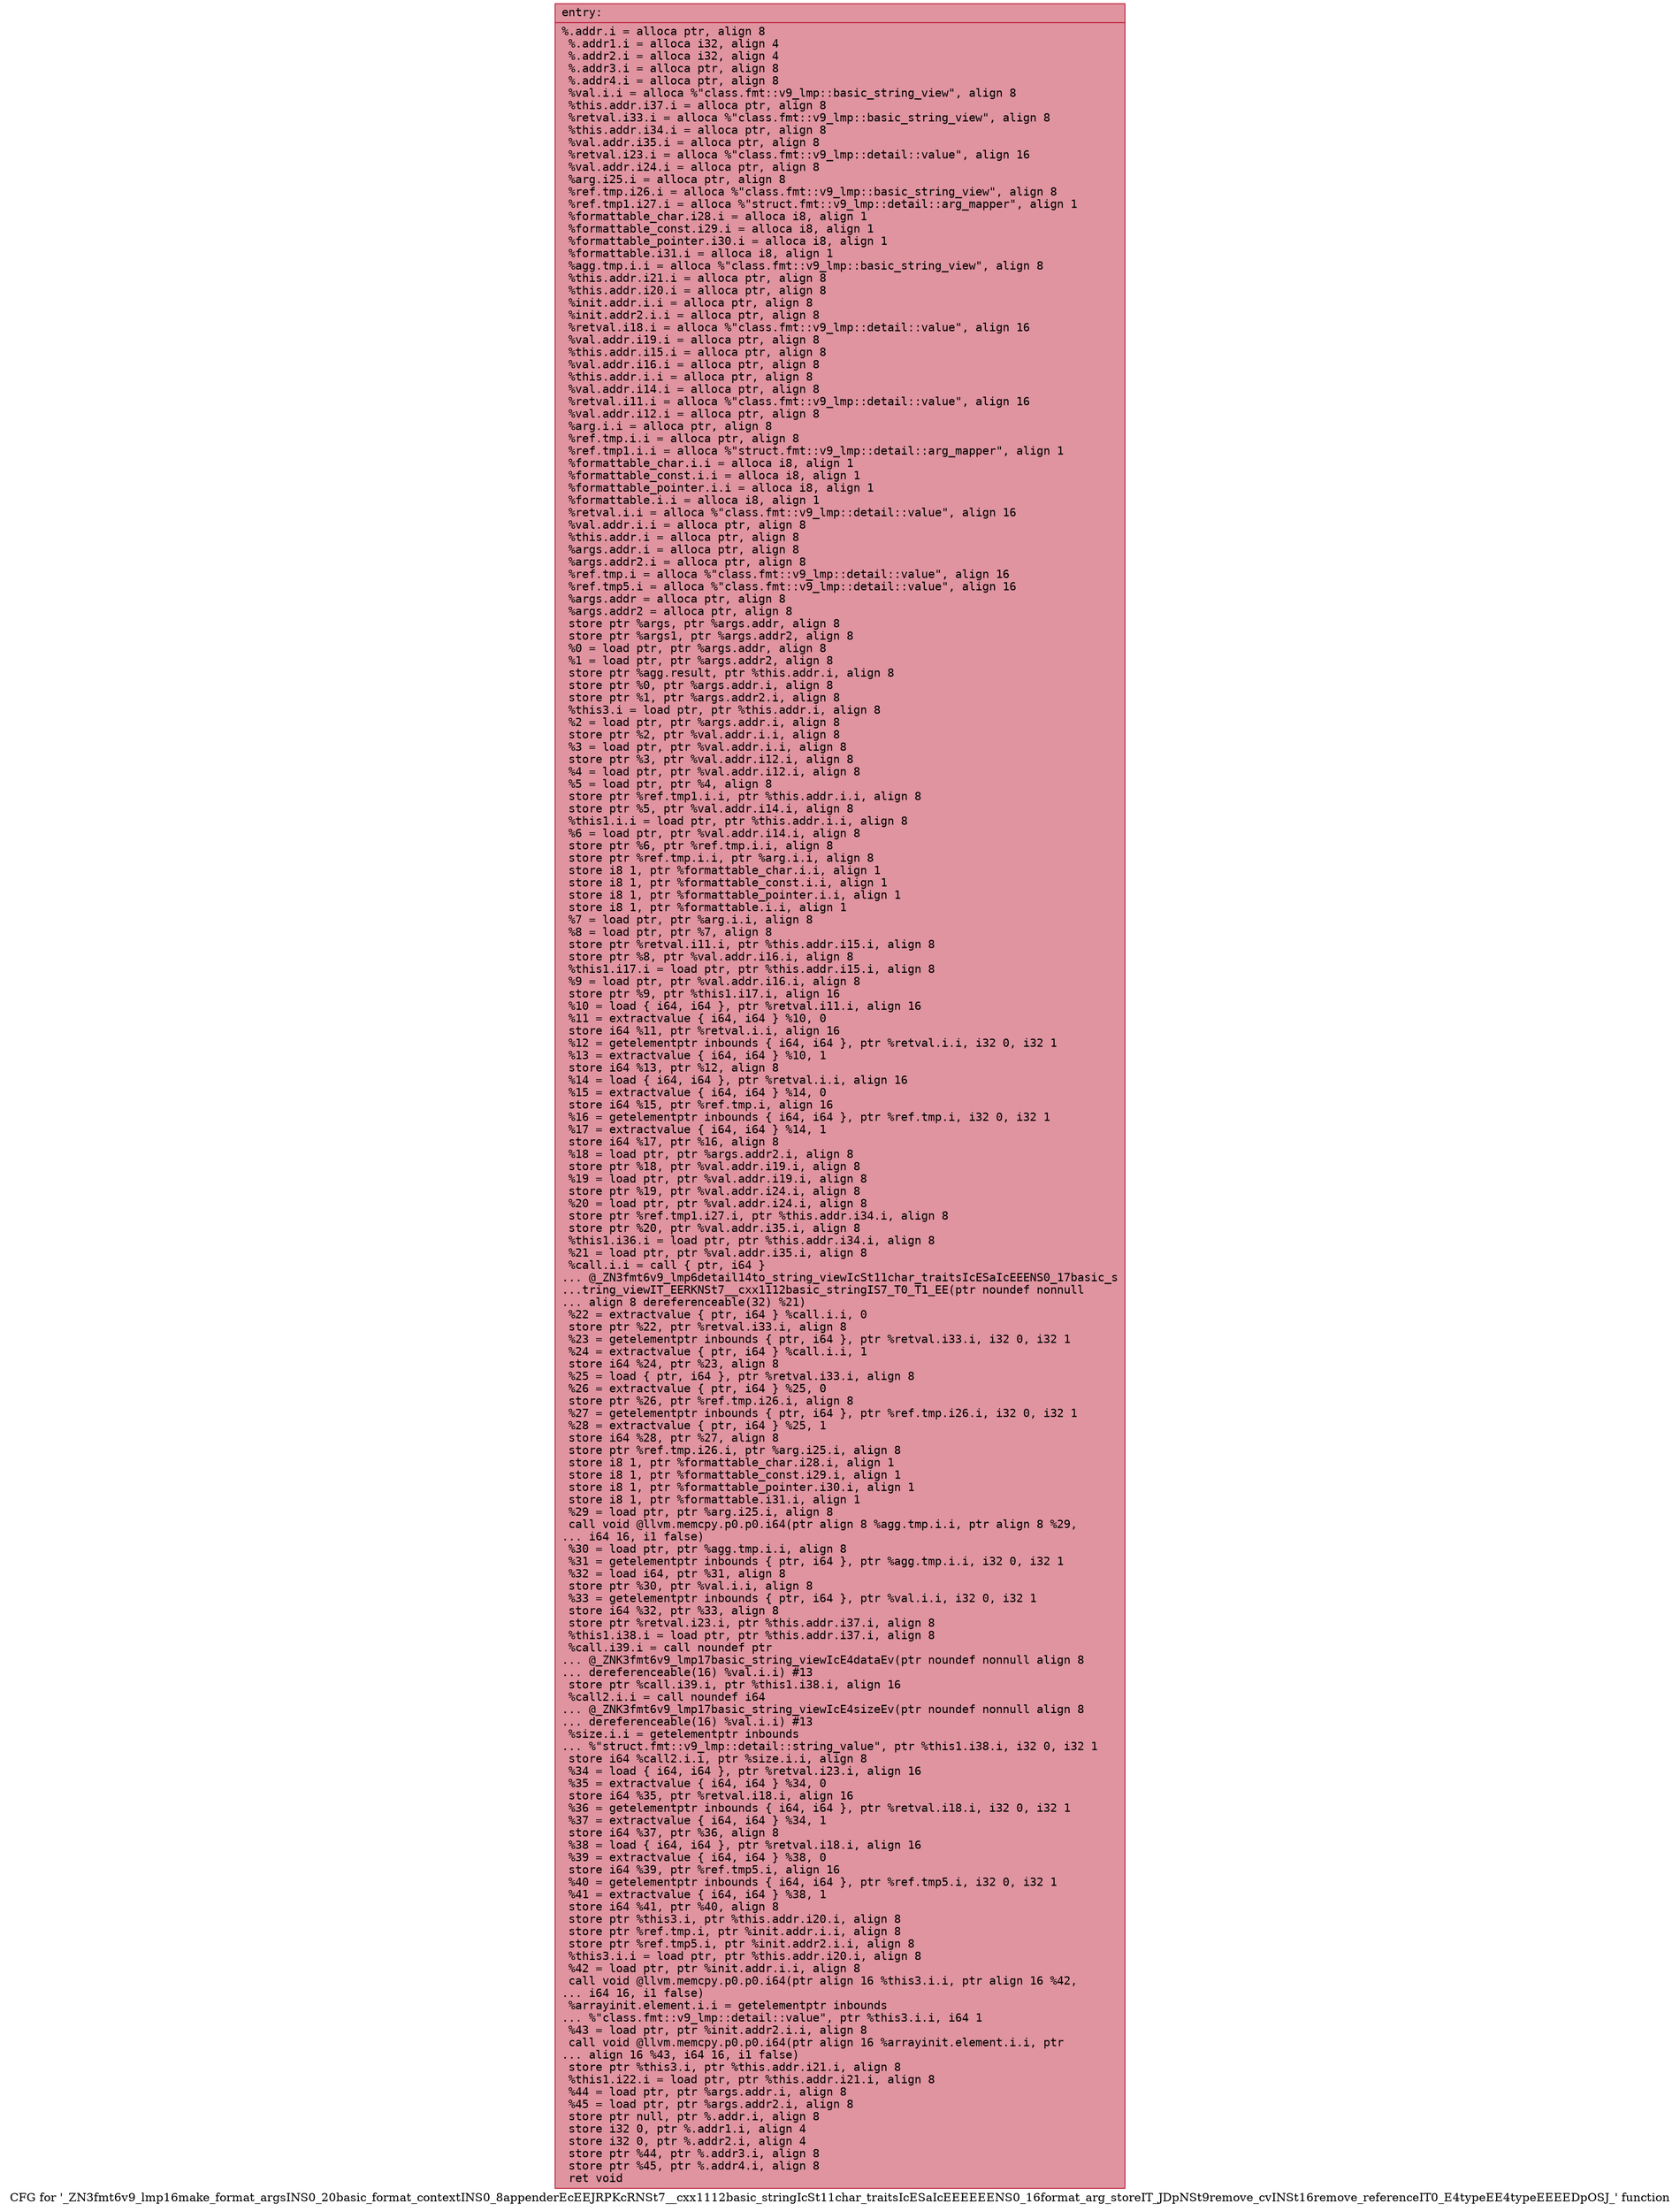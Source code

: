 digraph "CFG for '_ZN3fmt6v9_lmp16make_format_argsINS0_20basic_format_contextINS0_8appenderEcEEJRPKcRNSt7__cxx1112basic_stringIcSt11char_traitsIcESaIcEEEEEENS0_16format_arg_storeIT_JDpNSt9remove_cvINSt16remove_referenceIT0_E4typeEE4typeEEEEDpOSJ_' function" {
	label="CFG for '_ZN3fmt6v9_lmp16make_format_argsINS0_20basic_format_contextINS0_8appenderEcEEJRPKcRNSt7__cxx1112basic_stringIcSt11char_traitsIcESaIcEEEEEENS0_16format_arg_storeIT_JDpNSt9remove_cvINSt16remove_referenceIT0_E4typeEE4typeEEEEDpOSJ_' function";

	Node0x565291d5dcb0 [shape=record,color="#b70d28ff", style=filled, fillcolor="#b70d2870" fontname="Courier",label="{entry:\l|  %.addr.i = alloca ptr, align 8\l  %.addr1.i = alloca i32, align 4\l  %.addr2.i = alloca i32, align 4\l  %.addr3.i = alloca ptr, align 8\l  %.addr4.i = alloca ptr, align 8\l  %val.i.i = alloca %\"class.fmt::v9_lmp::basic_string_view\", align 8\l  %this.addr.i37.i = alloca ptr, align 8\l  %retval.i33.i = alloca %\"class.fmt::v9_lmp::basic_string_view\", align 8\l  %this.addr.i34.i = alloca ptr, align 8\l  %val.addr.i35.i = alloca ptr, align 8\l  %retval.i23.i = alloca %\"class.fmt::v9_lmp::detail::value\", align 16\l  %val.addr.i24.i = alloca ptr, align 8\l  %arg.i25.i = alloca ptr, align 8\l  %ref.tmp.i26.i = alloca %\"class.fmt::v9_lmp::basic_string_view\", align 8\l  %ref.tmp1.i27.i = alloca %\"struct.fmt::v9_lmp::detail::arg_mapper\", align 1\l  %formattable_char.i28.i = alloca i8, align 1\l  %formattable_const.i29.i = alloca i8, align 1\l  %formattable_pointer.i30.i = alloca i8, align 1\l  %formattable.i31.i = alloca i8, align 1\l  %agg.tmp.i.i = alloca %\"class.fmt::v9_lmp::basic_string_view\", align 8\l  %this.addr.i21.i = alloca ptr, align 8\l  %this.addr.i20.i = alloca ptr, align 8\l  %init.addr.i.i = alloca ptr, align 8\l  %init.addr2.i.i = alloca ptr, align 8\l  %retval.i18.i = alloca %\"class.fmt::v9_lmp::detail::value\", align 16\l  %val.addr.i19.i = alloca ptr, align 8\l  %this.addr.i15.i = alloca ptr, align 8\l  %val.addr.i16.i = alloca ptr, align 8\l  %this.addr.i.i = alloca ptr, align 8\l  %val.addr.i14.i = alloca ptr, align 8\l  %retval.i11.i = alloca %\"class.fmt::v9_lmp::detail::value\", align 16\l  %val.addr.i12.i = alloca ptr, align 8\l  %arg.i.i = alloca ptr, align 8\l  %ref.tmp.i.i = alloca ptr, align 8\l  %ref.tmp1.i.i = alloca %\"struct.fmt::v9_lmp::detail::arg_mapper\", align 1\l  %formattable_char.i.i = alloca i8, align 1\l  %formattable_const.i.i = alloca i8, align 1\l  %formattable_pointer.i.i = alloca i8, align 1\l  %formattable.i.i = alloca i8, align 1\l  %retval.i.i = alloca %\"class.fmt::v9_lmp::detail::value\", align 16\l  %val.addr.i.i = alloca ptr, align 8\l  %this.addr.i = alloca ptr, align 8\l  %args.addr.i = alloca ptr, align 8\l  %args.addr2.i = alloca ptr, align 8\l  %ref.tmp.i = alloca %\"class.fmt::v9_lmp::detail::value\", align 16\l  %ref.tmp5.i = alloca %\"class.fmt::v9_lmp::detail::value\", align 16\l  %args.addr = alloca ptr, align 8\l  %args.addr2 = alloca ptr, align 8\l  store ptr %args, ptr %args.addr, align 8\l  store ptr %args1, ptr %args.addr2, align 8\l  %0 = load ptr, ptr %args.addr, align 8\l  %1 = load ptr, ptr %args.addr2, align 8\l  store ptr %agg.result, ptr %this.addr.i, align 8\l  store ptr %0, ptr %args.addr.i, align 8\l  store ptr %1, ptr %args.addr2.i, align 8\l  %this3.i = load ptr, ptr %this.addr.i, align 8\l  %2 = load ptr, ptr %args.addr.i, align 8\l  store ptr %2, ptr %val.addr.i.i, align 8\l  %3 = load ptr, ptr %val.addr.i.i, align 8\l  store ptr %3, ptr %val.addr.i12.i, align 8\l  %4 = load ptr, ptr %val.addr.i12.i, align 8\l  %5 = load ptr, ptr %4, align 8\l  store ptr %ref.tmp1.i.i, ptr %this.addr.i.i, align 8\l  store ptr %5, ptr %val.addr.i14.i, align 8\l  %this1.i.i = load ptr, ptr %this.addr.i.i, align 8\l  %6 = load ptr, ptr %val.addr.i14.i, align 8\l  store ptr %6, ptr %ref.tmp.i.i, align 8\l  store ptr %ref.tmp.i.i, ptr %arg.i.i, align 8\l  store i8 1, ptr %formattable_char.i.i, align 1\l  store i8 1, ptr %formattable_const.i.i, align 1\l  store i8 1, ptr %formattable_pointer.i.i, align 1\l  store i8 1, ptr %formattable.i.i, align 1\l  %7 = load ptr, ptr %arg.i.i, align 8\l  %8 = load ptr, ptr %7, align 8\l  store ptr %retval.i11.i, ptr %this.addr.i15.i, align 8\l  store ptr %8, ptr %val.addr.i16.i, align 8\l  %this1.i17.i = load ptr, ptr %this.addr.i15.i, align 8\l  %9 = load ptr, ptr %val.addr.i16.i, align 8\l  store ptr %9, ptr %this1.i17.i, align 16\l  %10 = load \{ i64, i64 \}, ptr %retval.i11.i, align 16\l  %11 = extractvalue \{ i64, i64 \} %10, 0\l  store i64 %11, ptr %retval.i.i, align 16\l  %12 = getelementptr inbounds \{ i64, i64 \}, ptr %retval.i.i, i32 0, i32 1\l  %13 = extractvalue \{ i64, i64 \} %10, 1\l  store i64 %13, ptr %12, align 8\l  %14 = load \{ i64, i64 \}, ptr %retval.i.i, align 16\l  %15 = extractvalue \{ i64, i64 \} %14, 0\l  store i64 %15, ptr %ref.tmp.i, align 16\l  %16 = getelementptr inbounds \{ i64, i64 \}, ptr %ref.tmp.i, i32 0, i32 1\l  %17 = extractvalue \{ i64, i64 \} %14, 1\l  store i64 %17, ptr %16, align 8\l  %18 = load ptr, ptr %args.addr2.i, align 8\l  store ptr %18, ptr %val.addr.i19.i, align 8\l  %19 = load ptr, ptr %val.addr.i19.i, align 8\l  store ptr %19, ptr %val.addr.i24.i, align 8\l  %20 = load ptr, ptr %val.addr.i24.i, align 8\l  store ptr %ref.tmp1.i27.i, ptr %this.addr.i34.i, align 8\l  store ptr %20, ptr %val.addr.i35.i, align 8\l  %this1.i36.i = load ptr, ptr %this.addr.i34.i, align 8\l  %21 = load ptr, ptr %val.addr.i35.i, align 8\l  %call.i.i = call \{ ptr, i64 \}\l... @_ZN3fmt6v9_lmp6detail14to_string_viewIcSt11char_traitsIcESaIcEEENS0_17basic_s\l...tring_viewIT_EERKNSt7__cxx1112basic_stringIS7_T0_T1_EE(ptr noundef nonnull\l... align 8 dereferenceable(32) %21)\l  %22 = extractvalue \{ ptr, i64 \} %call.i.i, 0\l  store ptr %22, ptr %retval.i33.i, align 8\l  %23 = getelementptr inbounds \{ ptr, i64 \}, ptr %retval.i33.i, i32 0, i32 1\l  %24 = extractvalue \{ ptr, i64 \} %call.i.i, 1\l  store i64 %24, ptr %23, align 8\l  %25 = load \{ ptr, i64 \}, ptr %retval.i33.i, align 8\l  %26 = extractvalue \{ ptr, i64 \} %25, 0\l  store ptr %26, ptr %ref.tmp.i26.i, align 8\l  %27 = getelementptr inbounds \{ ptr, i64 \}, ptr %ref.tmp.i26.i, i32 0, i32 1\l  %28 = extractvalue \{ ptr, i64 \} %25, 1\l  store i64 %28, ptr %27, align 8\l  store ptr %ref.tmp.i26.i, ptr %arg.i25.i, align 8\l  store i8 1, ptr %formattable_char.i28.i, align 1\l  store i8 1, ptr %formattable_const.i29.i, align 1\l  store i8 1, ptr %formattable_pointer.i30.i, align 1\l  store i8 1, ptr %formattable.i31.i, align 1\l  %29 = load ptr, ptr %arg.i25.i, align 8\l  call void @llvm.memcpy.p0.p0.i64(ptr align 8 %agg.tmp.i.i, ptr align 8 %29,\l... i64 16, i1 false)\l  %30 = load ptr, ptr %agg.tmp.i.i, align 8\l  %31 = getelementptr inbounds \{ ptr, i64 \}, ptr %agg.tmp.i.i, i32 0, i32 1\l  %32 = load i64, ptr %31, align 8\l  store ptr %30, ptr %val.i.i, align 8\l  %33 = getelementptr inbounds \{ ptr, i64 \}, ptr %val.i.i, i32 0, i32 1\l  store i64 %32, ptr %33, align 8\l  store ptr %retval.i23.i, ptr %this.addr.i37.i, align 8\l  %this1.i38.i = load ptr, ptr %this.addr.i37.i, align 8\l  %call.i39.i = call noundef ptr\l... @_ZNK3fmt6v9_lmp17basic_string_viewIcE4dataEv(ptr noundef nonnull align 8\l... dereferenceable(16) %val.i.i) #13\l  store ptr %call.i39.i, ptr %this1.i38.i, align 16\l  %call2.i.i = call noundef i64\l... @_ZNK3fmt6v9_lmp17basic_string_viewIcE4sizeEv(ptr noundef nonnull align 8\l... dereferenceable(16) %val.i.i) #13\l  %size.i.i = getelementptr inbounds\l... %\"struct.fmt::v9_lmp::detail::string_value\", ptr %this1.i38.i, i32 0, i32 1\l  store i64 %call2.i.i, ptr %size.i.i, align 8\l  %34 = load \{ i64, i64 \}, ptr %retval.i23.i, align 16\l  %35 = extractvalue \{ i64, i64 \} %34, 0\l  store i64 %35, ptr %retval.i18.i, align 16\l  %36 = getelementptr inbounds \{ i64, i64 \}, ptr %retval.i18.i, i32 0, i32 1\l  %37 = extractvalue \{ i64, i64 \} %34, 1\l  store i64 %37, ptr %36, align 8\l  %38 = load \{ i64, i64 \}, ptr %retval.i18.i, align 16\l  %39 = extractvalue \{ i64, i64 \} %38, 0\l  store i64 %39, ptr %ref.tmp5.i, align 16\l  %40 = getelementptr inbounds \{ i64, i64 \}, ptr %ref.tmp5.i, i32 0, i32 1\l  %41 = extractvalue \{ i64, i64 \} %38, 1\l  store i64 %41, ptr %40, align 8\l  store ptr %this3.i, ptr %this.addr.i20.i, align 8\l  store ptr %ref.tmp.i, ptr %init.addr.i.i, align 8\l  store ptr %ref.tmp5.i, ptr %init.addr2.i.i, align 8\l  %this3.i.i = load ptr, ptr %this.addr.i20.i, align 8\l  %42 = load ptr, ptr %init.addr.i.i, align 8\l  call void @llvm.memcpy.p0.p0.i64(ptr align 16 %this3.i.i, ptr align 16 %42,\l... i64 16, i1 false)\l  %arrayinit.element.i.i = getelementptr inbounds\l... %\"class.fmt::v9_lmp::detail::value\", ptr %this3.i.i, i64 1\l  %43 = load ptr, ptr %init.addr2.i.i, align 8\l  call void @llvm.memcpy.p0.p0.i64(ptr align 16 %arrayinit.element.i.i, ptr\l... align 16 %43, i64 16, i1 false)\l  store ptr %this3.i, ptr %this.addr.i21.i, align 8\l  %this1.i22.i = load ptr, ptr %this.addr.i21.i, align 8\l  %44 = load ptr, ptr %args.addr.i, align 8\l  %45 = load ptr, ptr %args.addr2.i, align 8\l  store ptr null, ptr %.addr.i, align 8\l  store i32 0, ptr %.addr1.i, align 4\l  store i32 0, ptr %.addr2.i, align 4\l  store ptr %44, ptr %.addr3.i, align 8\l  store ptr %45, ptr %.addr4.i, align 8\l  ret void\l}"];
}
